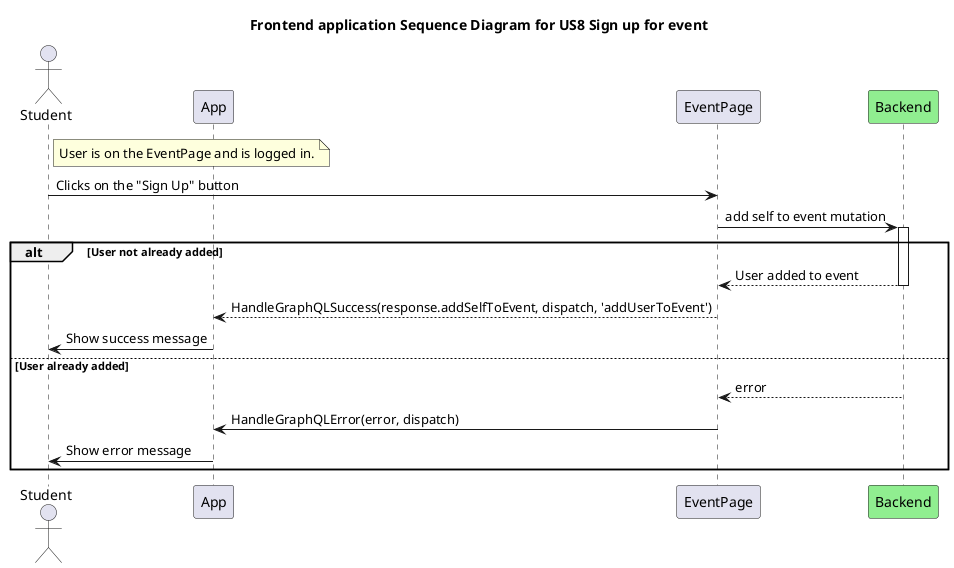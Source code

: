 @startuml "System sequence diagram for US1, and US2"
title Frontend application Sequence Diagram for US8 Sign up for event
actor Student as User

participant "App" as app
participant "EventPage" as ep
participant "Backend" as eus #LightGreen


 note right of User
    User is on the EventPage and is logged in.
 end note

User -> ep: Clicks on the "Sign Up" button
ep -> eus: add self to event mutation
activate eus


alt User not already added
    eus --> ep: User added to event
    deactivate eus
    ep --> app: HandleGraphQLSuccess(response.addSelfToEvent, dispatch, 'addUserToEvent') 
    app -> User: Show success message   
else User already added
    eus --> ep: error
    ep -> app: HandleGraphQLError(error, dispatch)
    app -> User: Show error message

end
@enduml
